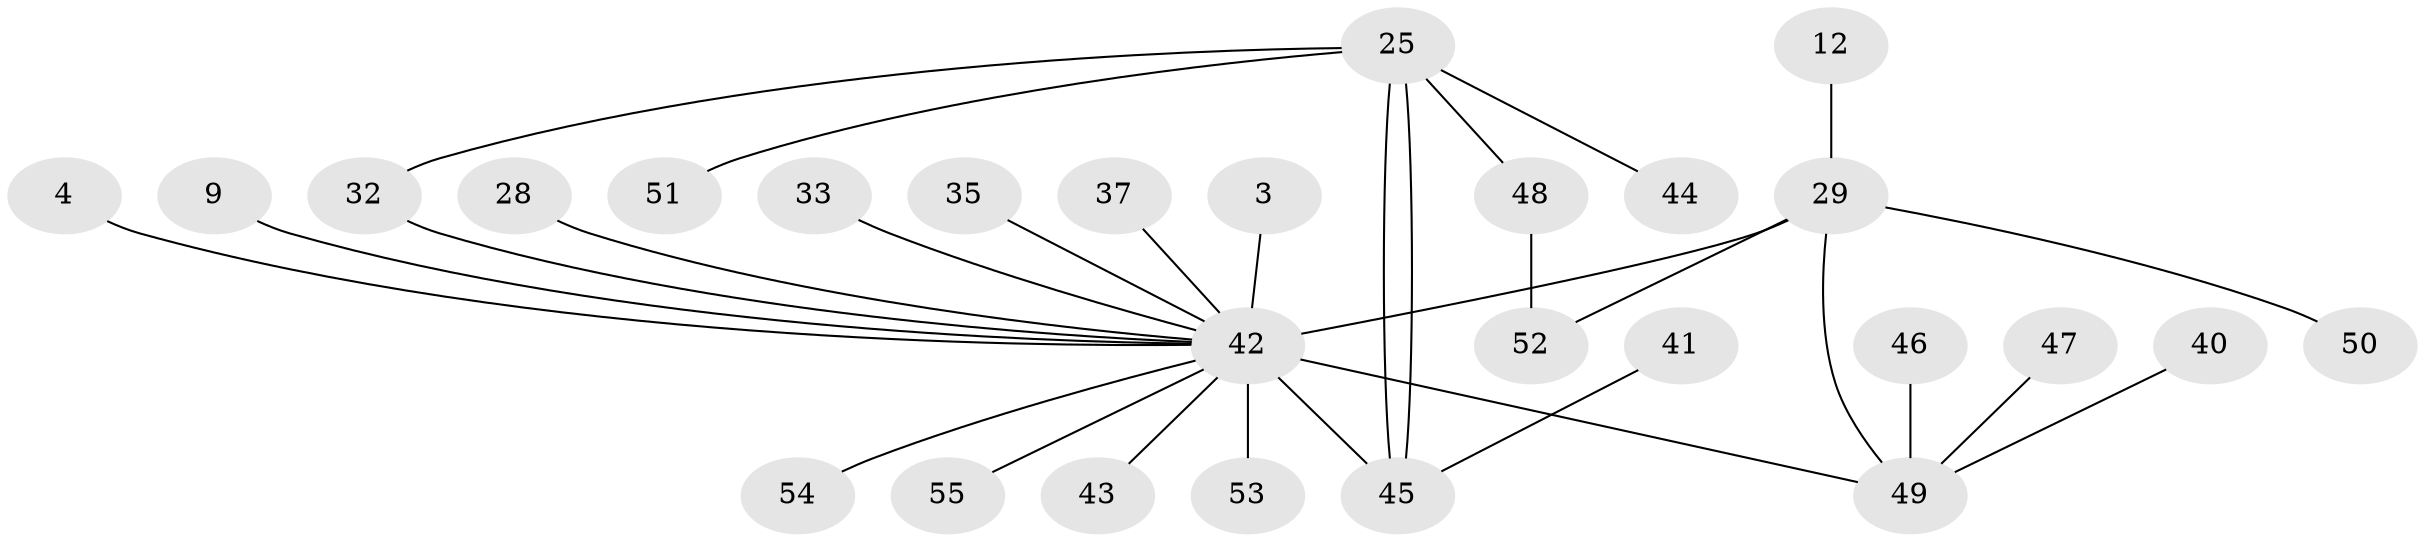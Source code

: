 // original degree distribution, {22: 0.01818181818181818, 4: 0.07272727272727272, 1: 0.41818181818181815, 5: 0.07272727272727272, 3: 0.21818181818181817, 7: 0.01818181818181818, 2: 0.18181818181818182}
// Generated by graph-tools (version 1.1) at 2025/47/03/09/25 04:47:23]
// undirected, 27 vertices, 30 edges
graph export_dot {
graph [start="1"]
  node [color=gray90,style=filled];
  3;
  4;
  9;
  12;
  25 [super="+10+17"];
  28;
  29 [super="+24+22"];
  32 [super="+8"];
  33 [super="+23"];
  35 [super="+5+13+30"];
  37;
  40 [super="+38"];
  41;
  42 [super="+11+1"];
  43;
  44;
  45 [super="+14+36+39"];
  46;
  47;
  48;
  49 [super="+6+20"];
  50 [super="+31"];
  51;
  52;
  53;
  54 [super="+27"];
  55;
  3 -- 42;
  4 -- 42;
  9 -- 42;
  12 -- 29;
  25 -- 32 [weight=2];
  25 -- 45 [weight=4];
  25 -- 45;
  25 -- 48;
  25 -- 51;
  25 -- 44;
  28 -- 42;
  29 -- 52;
  29 -- 42 [weight=4];
  29 -- 49;
  29 -- 50;
  32 -- 42 [weight=2];
  33 -- 42;
  35 -- 42;
  37 -- 42;
  40 -- 49;
  41 -- 45;
  42 -- 45 [weight=5];
  42 -- 53;
  42 -- 43;
  42 -- 49;
  42 -- 55;
  42 -- 54;
  46 -- 49;
  47 -- 49;
  48 -- 52;
}
